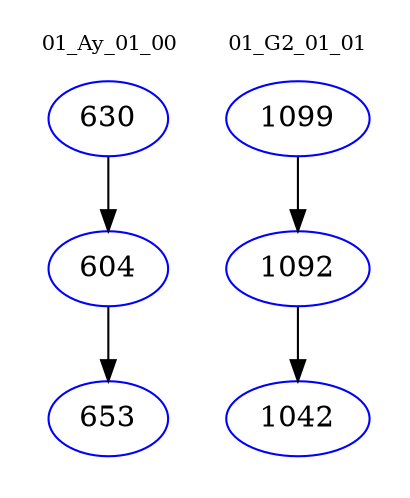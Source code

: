 digraph{
subgraph cluster_0 {
color = white
label = "01_Ay_01_00";
fontsize=10;
T0_630 [label="630", color="blue"]
T0_630 -> T0_604 [color="black"]
T0_604 [label="604", color="blue"]
T0_604 -> T0_653 [color="black"]
T0_653 [label="653", color="blue"]
}
subgraph cluster_1 {
color = white
label = "01_G2_01_01";
fontsize=10;
T1_1099 [label="1099", color="blue"]
T1_1099 -> T1_1092 [color="black"]
T1_1092 [label="1092", color="blue"]
T1_1092 -> T1_1042 [color="black"]
T1_1042 [label="1042", color="blue"]
}
}
